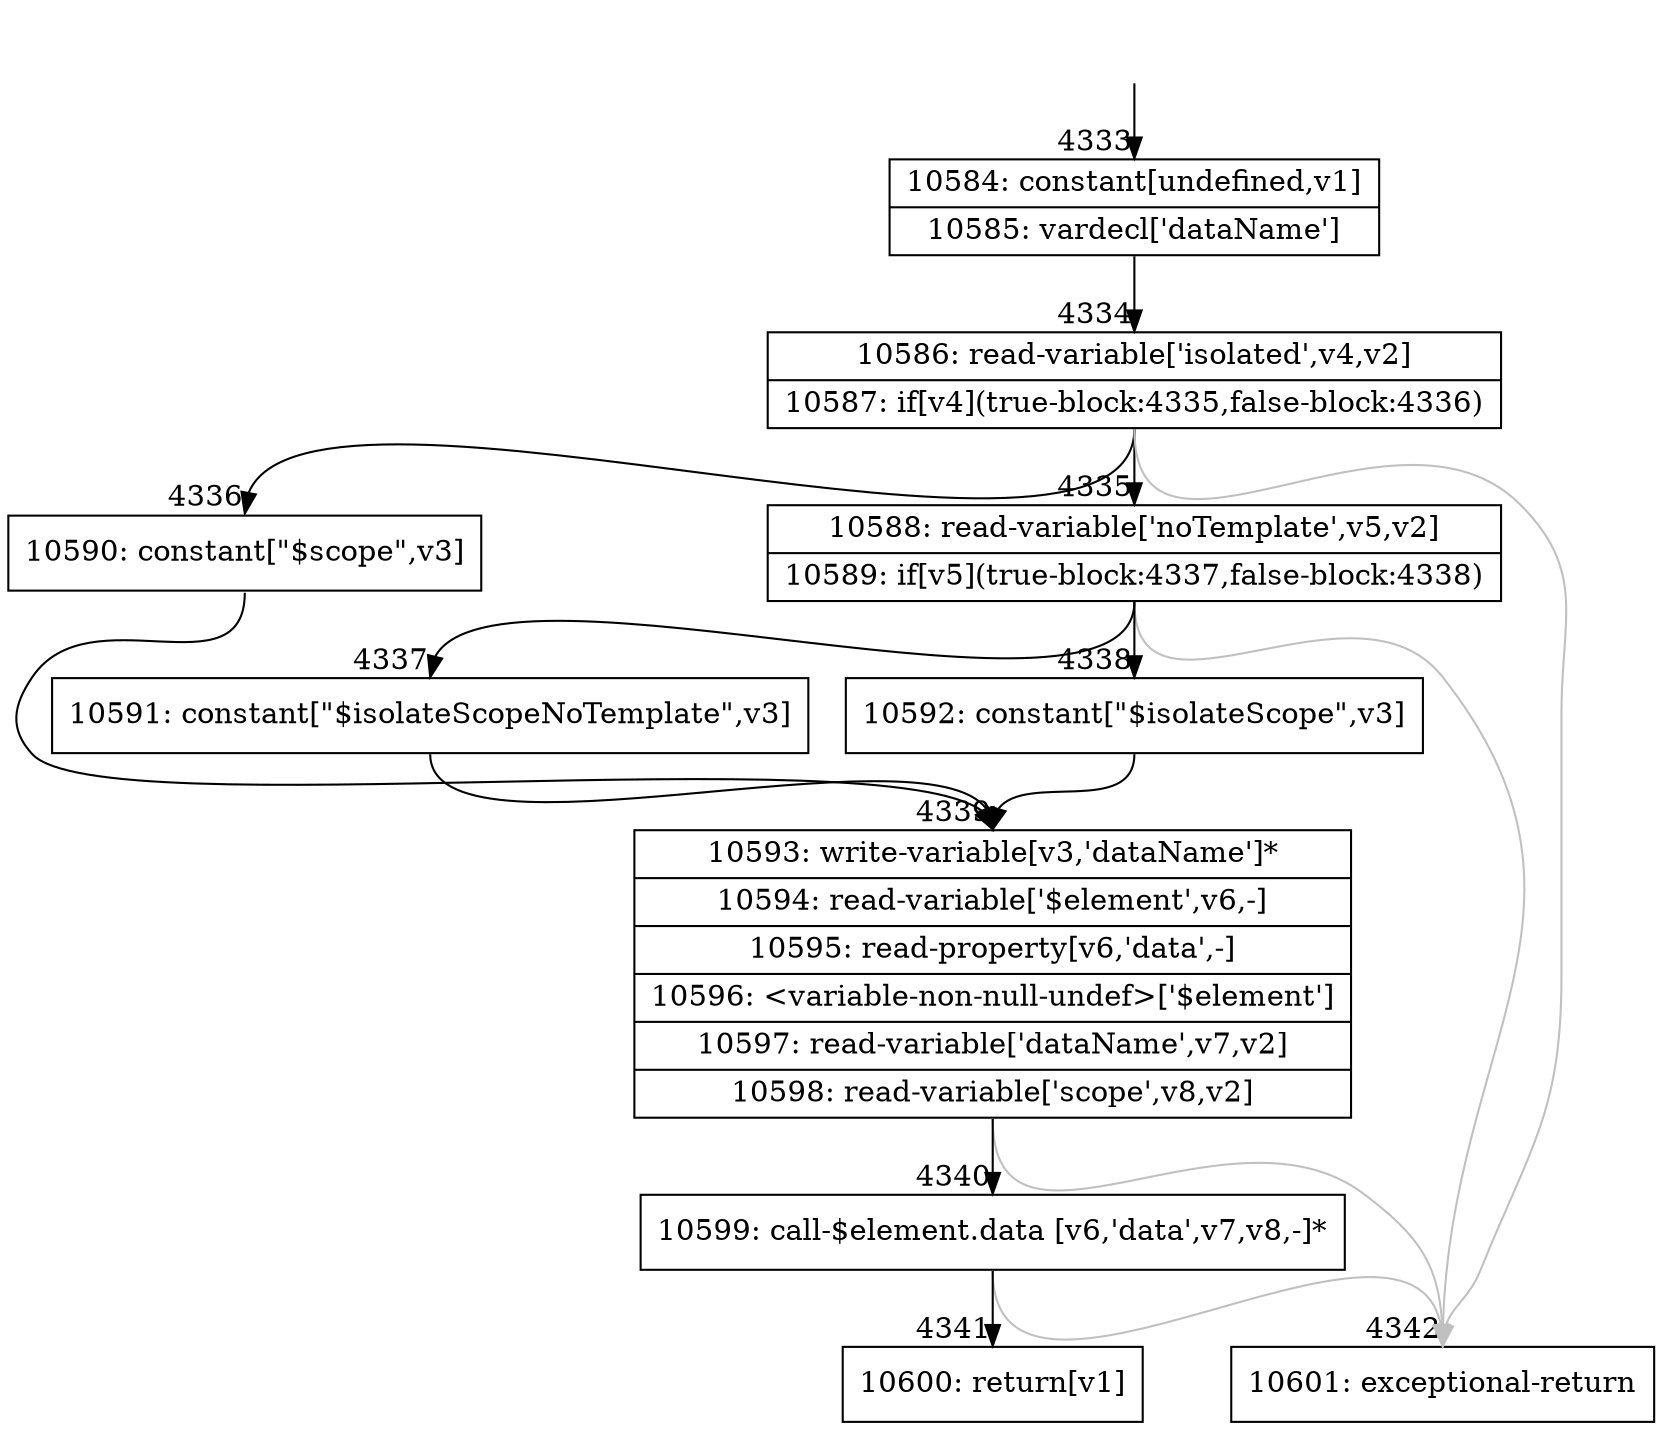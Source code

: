 digraph {
rankdir="TD"
BB_entry359[shape=none,label=""];
BB_entry359 -> BB4333 [tailport=s, headport=n, headlabel="    4333"]
BB4333 [shape=record label="{10584: constant[undefined,v1]|10585: vardecl['dataName']}" ] 
BB4333 -> BB4334 [tailport=s, headport=n, headlabel="      4334"]
BB4334 [shape=record label="{10586: read-variable['isolated',v4,v2]|10587: if[v4](true-block:4335,false-block:4336)}" ] 
BB4334 -> BB4335 [tailport=s, headport=n, headlabel="      4335"]
BB4334 -> BB4336 [tailport=s, headport=n, headlabel="      4336"]
BB4334 -> BB4342 [tailport=s, headport=n, color=gray, headlabel="      4342"]
BB4335 [shape=record label="{10588: read-variable['noTemplate',v5,v2]|10589: if[v5](true-block:4337,false-block:4338)}" ] 
BB4335 -> BB4337 [tailport=s, headport=n, headlabel="      4337"]
BB4335 -> BB4338 [tailport=s, headport=n, headlabel="      4338"]
BB4335 -> BB4342 [tailport=s, headport=n, color=gray]
BB4336 [shape=record label="{10590: constant[\"$scope\",v3]}" ] 
BB4336 -> BB4339 [tailport=s, headport=n, headlabel="      4339"]
BB4337 [shape=record label="{10591: constant[\"$isolateScopeNoTemplate\",v3]}" ] 
BB4337 -> BB4339 [tailport=s, headport=n]
BB4338 [shape=record label="{10592: constant[\"$isolateScope\",v3]}" ] 
BB4338 -> BB4339 [tailport=s, headport=n]
BB4339 [shape=record label="{10593: write-variable[v3,'dataName']*|10594: read-variable['$element',v6,-]|10595: read-property[v6,'data',-]|10596: \<variable-non-null-undef\>['$element']|10597: read-variable['dataName',v7,v2]|10598: read-variable['scope',v8,v2]}" ] 
BB4339 -> BB4340 [tailport=s, headport=n, headlabel="      4340"]
BB4339 -> BB4342 [tailport=s, headport=n, color=gray]
BB4340 [shape=record label="{10599: call-$element.data [v6,'data',v7,v8,-]*}" ] 
BB4340 -> BB4341 [tailport=s, headport=n, headlabel="      4341"]
BB4340 -> BB4342 [tailport=s, headport=n, color=gray]
BB4341 [shape=record label="{10600: return[v1]}" ] 
BB4342 [shape=record label="{10601: exceptional-return}" ] 
//#$~ 7342
}
